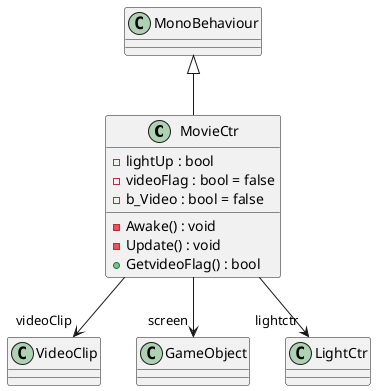 @startuml
class MovieCtr {
    - lightUp : bool
    - videoFlag : bool = false
    - b_Video : bool = false
    - Awake() : void
    - Update() : void
    + GetvideoFlag() : bool
}
MonoBehaviour <|-- MovieCtr
MovieCtr --> "videoClip" VideoClip
MovieCtr --> "screen" GameObject
MovieCtr --> "lightctr" LightCtr
@enduml
